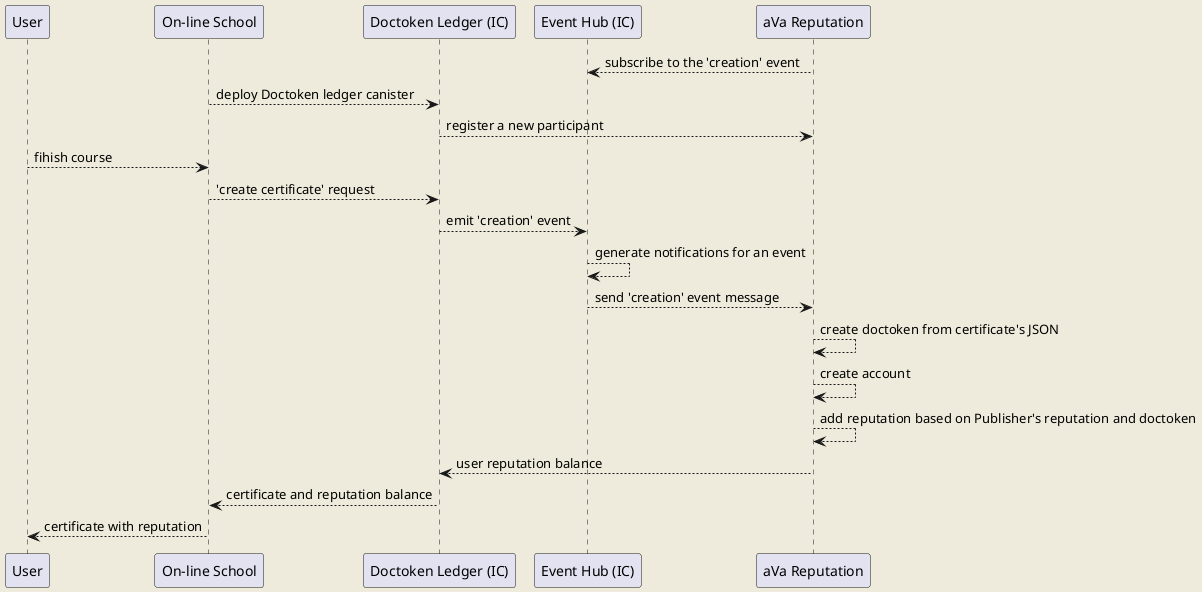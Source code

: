 @startuml aVa Protocol
skinparam backgroundColor #EEEBDC

participant "User" as User
participant "On-line School" as Pub
participant "Doctoken Ledger (IC)" as IC
participant "Event Hub (IC)" as Hub
participant "aVa Reputation" as aVa

aVa -->Hub: subscribe to the 'creation' event
Pub --> IC: deploy Doctoken ledger canister
IC --> aVa: register a new participant
User --> Pub: fihish course

Pub --> IC: 'create certificate' request

IC --> Hub: emit 'creation' event
Hub --> Hub: generate notifications for an event
Hub --> aVa: send 'creation' event message
aVa --> aVa: create doctoken from certificate's JSON

aVa --> aVa: create account
aVa --> aVa: add reputation based on Publisher's reputation and doctoken
aVa --> IC: user reputation balance 

IC --> Pub: certificate and reputation balance

User <-- Pub: certificate with reputation

@enduml
